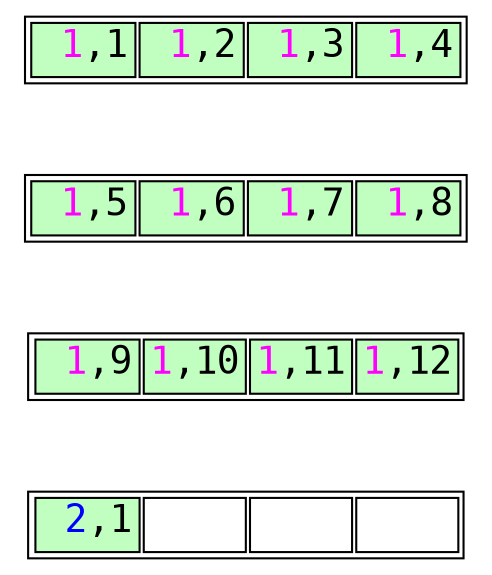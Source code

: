 // Example B-Tree graph
//
// Breadth-first order
//
// Start from root, go left to right
//
// Workflow:
//
// $ dot -T svg btree.dot -o btree.svg;

digraph nbtree {
graph [fontname = "monospace"];
node [shape = none,height=.1,fontname = "monospace",fontsize=18];
// Level 0 (leaf level)
leafnode_2[ label=<<table>
                    <tr>
                        <td bgcolor='darkseagreen1' port="t2"> <font color="magenta">1</font>,1</td>
                        <td bgcolor='darkseagreen1' port="t3"> <font color="magenta">1</font>,2</td>
                        <td bgcolor='darkseagreen1' port="t4"> <font color="magenta">1</font>,3</td>
                        <td bgcolor='darkseagreen1' port="t4"> <font color="magenta">1</font>,4</td>
                    </tr>
                </table>
               >
        ];
edge[style=invis];
"leafnode_2" -> "leafnode_3"
leafnode_3[ label=<<table>
                    <tr>
                        <td bgcolor='darkseagreen1' port="t4"> <font color="magenta">1</font>,5</td>
                        <td bgcolor='darkseagreen1' port="t4"> <font color="magenta">1</font>,6</td>
                        <td bgcolor='darkseagreen1' port="t4"> <font color="magenta">1</font>,7</td>
                        <td bgcolor='darkseagreen1' port="t4"> <font color="magenta">1</font>,8</td>
                    </tr>
                </table>
               >
        ];
edge[style=invis];
"leafnode_3" -> "leafnode_4"
leafnode_4[ label=<<table>
                    <tr>
                        <td bgcolor='darkseagreen1' port="t4"> <font color="magenta">1</font>,9</td>
                        <td bgcolor='darkseagreen1' port="t4"><font color="magenta">1</font>,10</td>
                        <td bgcolor='darkseagreen1' port="t4"><font color="magenta">1</font>,11</td>
                        <td bgcolor='darkseagreen1' port="t4"><font color="magenta">1</font>,12</td>
                    </tr>
                </table>
               >
        ];
edge[style=invis];
"leafnode_4" -> "leafnode_5"
leafnode_5[ label=<<table>
                    <tr>
                        <td bgcolor='darkseagreen1' port="t4"> <font color="blue">2</font>,1</td>
                        <td bgcolor='white' port="t3">    </td>
                        <td bgcolor='white' port="t3">    </td>
                        <td bgcolor='white' port="t3">    </td>
                    </tr>
                </table>
               >
        ];
//Force alignment from root to internal to leaf levels:
//edge[style=invis];
//"rootnode":d1 -> "leafnode_2":t2
}

